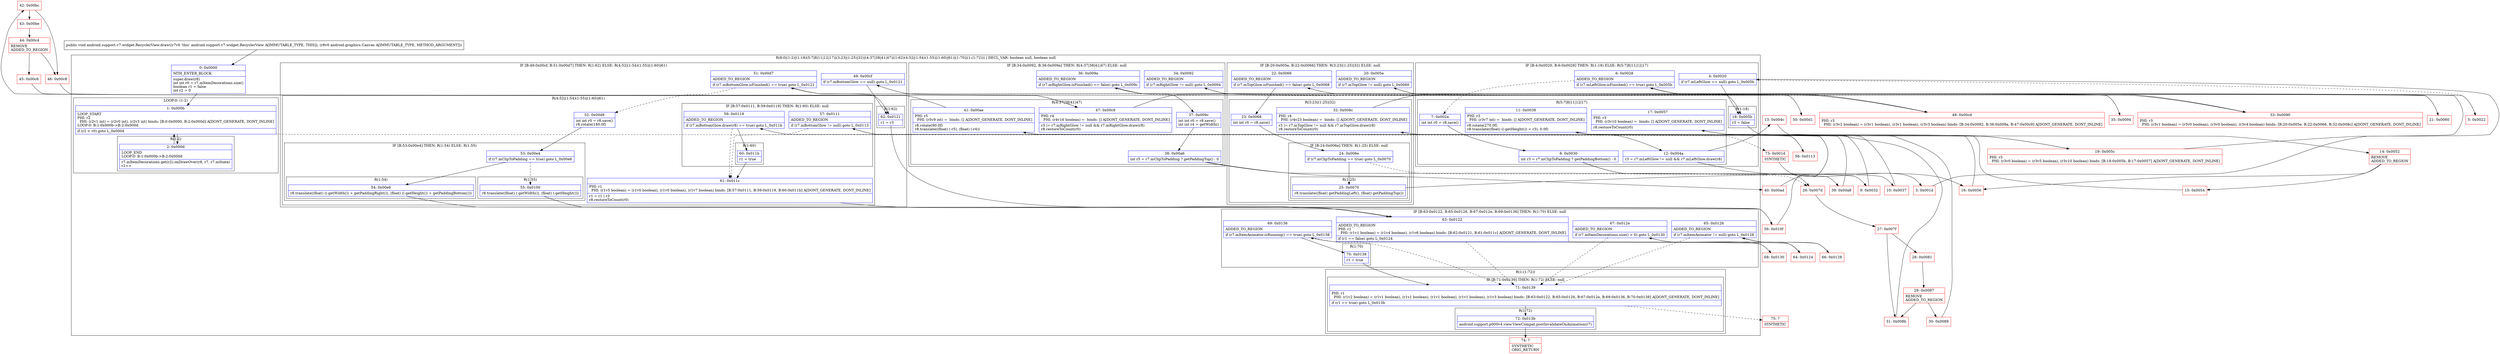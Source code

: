 digraph "CFG forandroid.support.v7.widget.RecyclerView.draw(Landroid\/graphics\/Canvas;)V" {
subgraph cluster_Region_1801613024 {
label = "R(8:0|(1:2)|(1:18)(5:7|8|11|12|17)|(3:23|(1:25)|32)|(4:37|38|41|47)|(1:62)(4:52|(1:54)(1:55)|(1:60)|61)|(1:70)|(1:(1:72))) | DECL_VAR: boolean null, boolean null\l";
node [shape=record,color=blue];
Node_0 [shape=record,label="{0\:\ 0x0000|MTH_ENTER_BLOCK\l|super.draw(r8)\lint int r0 = r7.mItemDecorations.size()\lboolean r1 = false\lint r2 = 0\l}"];
subgraph cluster_LoopRegion_257769774 {
label = "LOOP:0: (1:2)";
node [shape=record,color=blue];
Node_1 [shape=record,label="{1\:\ 0x000b|LOOP_START\lPHI: r2 \l  PHI: (r2v1 int) = (r2v0 int), (r2v3 int) binds: [B:0:0x0000, B:2:0x000d] A[DONT_GENERATE, DONT_INLINE]\lLOOP:0: B:1:0x000b\-\>B:2:0x000d\l|if (r2 \< r0) goto L_0x000d\l}"];
subgraph cluster_Region_31393388 {
label = "R(1:2)";
node [shape=record,color=blue];
Node_2 [shape=record,label="{2\:\ 0x000d|LOOP_END\lLOOP:0: B:1:0x000b\-\>B:2:0x000d\l|r7.mItemDecorations.get(r2).onDrawOver(r8, r7, r7.mState)\lr2++\l}"];
}
}
subgraph cluster_IfRegion_1671154246 {
label = "IF [B:4:0x0020, B:6:0x0028] THEN: R(1:18) ELSE: R(5:7|8|11|12|17)";
node [shape=record,color=blue];
Node_4 [shape=record,label="{4\:\ 0x0020|if (r7.mLeftGlow == null) goto L_0x005b\l}"];
Node_6 [shape=record,label="{6\:\ 0x0028|ADDED_TO_REGION\l|if (r7.mLeftGlow.isFinished() == true) goto L_0x005b\l}"];
subgraph cluster_Region_143590001 {
label = "R(1:18)";
node [shape=record,color=blue];
Node_18 [shape=record,label="{18\:\ 0x005b|r3 = false\l}"];
}
subgraph cluster_Region_1897568618 {
label = "R(5:7|8|11|12|17)";
node [shape=record,color=blue];
Node_7 [shape=record,label="{7\:\ 0x002a|int int r0 = r8.save()\l}"];
Node_8 [shape=record,label="{8\:\ 0x0030|int r3 = r7.mClipToPadding ? getPaddingBottom() : 0\l}"];
Node_11 [shape=record,label="{11\:\ 0x0038|PHI: r3 \l  PHI: (r3v7 int) =  binds: [] A[DONT_GENERATE, DONT_INLINE]\l|r8.rotate(270.0f)\lr8.translate((float) ((\-getHeight()) + r3), 0.0f)\l}"];
Node_12 [shape=record,label="{12\:\ 0x004a|r3 = r7.mLeftGlow != null && r7.mLeftGlow.draw(r8)\l}"];
Node_17 [shape=record,label="{17\:\ 0x0057|PHI: r3 \l  PHI: (r3v10 boolean) =  binds: [] A[DONT_GENERATE, DONT_INLINE]\l|r8.restoreToCount(r0)\l}"];
}
}
subgraph cluster_IfRegion_664158062 {
label = "IF [B:20:0x005e, B:22:0x0066] THEN: R(3:23|(1:25)|32) ELSE: null";
node [shape=record,color=blue];
Node_20 [shape=record,label="{20\:\ 0x005e|ADDED_TO_REGION\l|if (r7.mTopGlow != null) goto L_0x0060\l}"];
Node_22 [shape=record,label="{22\:\ 0x0066|ADDED_TO_REGION\l|if (r7.mTopGlow.isFinished() == false) goto L_0x0068\l}"];
subgraph cluster_Region_1648457775 {
label = "R(3:23|(1:25)|32)";
node [shape=record,color=blue];
Node_23 [shape=record,label="{23\:\ 0x0068|int int r0 = r8.save()\l}"];
subgraph cluster_IfRegion_1498834499 {
label = "IF [B:24:0x006e] THEN: R(1:25) ELSE: null";
node [shape=record,color=blue];
Node_24 [shape=record,label="{24\:\ 0x006e|if (r7.mClipToPadding == true) goto L_0x0070\l}"];
subgraph cluster_Region_915323797 {
label = "R(1:25)";
node [shape=record,color=blue];
Node_25 [shape=record,label="{25\:\ 0x0070|r8.translate((float) getPaddingLeft(), (float) getPaddingTop())\l}"];
}
}
Node_32 [shape=record,label="{32\:\ 0x008c|PHI: r4 \l  PHI: (r4v23 boolean) =  binds: [] A[DONT_GENERATE, DONT_INLINE]\l|r3 \|= r7.mTopGlow != null && r7.mTopGlow.draw(r8)\lr8.restoreToCount(r0)\l}"];
}
}
subgraph cluster_IfRegion_200974072 {
label = "IF [B:34:0x0092, B:36:0x009a] THEN: R(4:37|38|41|47) ELSE: null";
node [shape=record,color=blue];
Node_34 [shape=record,label="{34\:\ 0x0092|ADDED_TO_REGION\l|if (r7.mRightGlow != null) goto L_0x0094\l}"];
Node_36 [shape=record,label="{36\:\ 0x009a|ADDED_TO_REGION\l|if (r7.mRightGlow.isFinished() == false) goto L_0x009c\l}"];
subgraph cluster_Region_1693348680 {
label = "R(4:37|38|41|47)";
node [shape=record,color=blue];
Node_37 [shape=record,label="{37\:\ 0x009c|int int r0 = r8.save()\lint int r4 = getWidth()\l}"];
Node_38 [shape=record,label="{38\:\ 0x00a6|int r5 = r7.mClipToPadding ? getPaddingTop() : 0\l}"];
Node_41 [shape=record,label="{41\:\ 0x00ae|PHI: r5 \l  PHI: (r5v9 int) =  binds: [] A[DONT_GENERATE, DONT_INLINE]\l|r8.rotate(90.0f)\lr8.translate((float) (\-r5), (float) (\-r4))\l}"];
Node_47 [shape=record,label="{47\:\ 0x00c9|PHI: r4 \l  PHI: (r4v16 boolean) =  binds: [] A[DONT_GENERATE, DONT_INLINE]\l|r3 \|= r7.mRightGlow != null && r7.mRightGlow.draw(r8)\lr8.restoreToCount(r0)\l}"];
}
}
subgraph cluster_IfRegion_486653350 {
label = "IF [B:49:0x00cf, B:51:0x00d7] THEN: R(1:62) ELSE: R(4:52|(1:54)(1:55)|(1:60)|61)";
node [shape=record,color=blue];
Node_49 [shape=record,label="{49\:\ 0x00cf|if (r7.mBottomGlow == null) goto L_0x0121\l}"];
Node_51 [shape=record,label="{51\:\ 0x00d7|ADDED_TO_REGION\l|if (r7.mBottomGlow.isFinished() == true) goto L_0x0121\l}"];
subgraph cluster_Region_261115074 {
label = "R(1:62)";
node [shape=record,color=blue];
Node_62 [shape=record,label="{62\:\ 0x0121|r1 = r3\l}"];
}
subgraph cluster_Region_2041733844 {
label = "R(4:52|(1:54)(1:55)|(1:60)|61)";
node [shape=record,color=blue];
Node_52 [shape=record,label="{52\:\ 0x00d9|int int r0 = r8.save()\lr8.rotate(180.0f)\l}"];
subgraph cluster_IfRegion_2005906491 {
label = "IF [B:53:0x00e4] THEN: R(1:54) ELSE: R(1:55)";
node [shape=record,color=blue];
Node_53 [shape=record,label="{53\:\ 0x00e4|if (r7.mClipToPadding == true) goto L_0x00e6\l}"];
subgraph cluster_Region_874445644 {
label = "R(1:54)";
node [shape=record,color=blue];
Node_54 [shape=record,label="{54\:\ 0x00e6|r8.translate((float) ((\-getWidth()) + getPaddingRight()), (float) ((\-getHeight()) + getPaddingBottom()))\l}"];
}
subgraph cluster_Region_1808580201 {
label = "R(1:55)";
node [shape=record,color=blue];
Node_55 [shape=record,label="{55\:\ 0x0100|r8.translate((float) (\-getWidth()), (float) (\-getHeight()))\l}"];
}
}
subgraph cluster_IfRegion_2075185723 {
label = "IF [B:57:0x0111, B:59:0x0119] THEN: R(1:60) ELSE: null";
node [shape=record,color=blue];
Node_57 [shape=record,label="{57\:\ 0x0111|ADDED_TO_REGION\l|if (r7.mBottomGlow != null) goto L_0x0113\l}"];
Node_59 [shape=record,label="{59\:\ 0x0119|ADDED_TO_REGION\l|if (r7.mBottomGlow.draw(r8) == true) goto L_0x011b\l}"];
subgraph cluster_Region_1515953732 {
label = "R(1:60)";
node [shape=record,color=blue];
Node_60 [shape=record,label="{60\:\ 0x011b|r1 = true\l}"];
}
}
Node_61 [shape=record,label="{61\:\ 0x011c|PHI: r1 \l  PHI: (r1v5 boolean) = (r1v0 boolean), (r1v0 boolean), (r1v7 boolean) binds: [B:57:0x0111, B:59:0x0119, B:60:0x011b] A[DONT_GENERATE, DONT_INLINE]\l|r1 = r1 \| r3\lr8.restoreToCount(r0)\l}"];
}
}
subgraph cluster_IfRegion_1905561370 {
label = "IF [B:63:0x0122, B:65:0x0126, B:67:0x012e, B:69:0x0136] THEN: R(1:70) ELSE: null";
node [shape=record,color=blue];
Node_63 [shape=record,label="{63\:\ 0x0122|ADDED_TO_REGION\lPHI: r1 \l  PHI: (r1v1 boolean) = (r1v4 boolean), (r1v6 boolean) binds: [B:62:0x0121, B:61:0x011c] A[DONT_GENERATE, DONT_INLINE]\l|if (r1 == false) goto L_0x0124\l}"];
Node_65 [shape=record,label="{65\:\ 0x0126|ADDED_TO_REGION\l|if (r7.mItemAnimator != null) goto L_0x0128\l}"];
Node_67 [shape=record,label="{67\:\ 0x012e|ADDED_TO_REGION\l|if (r7.mItemDecorations.size() \> 0) goto L_0x0130\l}"];
Node_69 [shape=record,label="{69\:\ 0x0136|ADDED_TO_REGION\l|if (r7.mItemAnimator.isRunning() == true) goto L_0x0138\l}"];
subgraph cluster_Region_1727643698 {
label = "R(1:70)";
node [shape=record,color=blue];
Node_70 [shape=record,label="{70\:\ 0x0138|r1 = true\l}"];
}
}
subgraph cluster_Region_840158975 {
label = "R(1:(1:72))";
node [shape=record,color=blue];
subgraph cluster_IfRegion_1008865570 {
label = "IF [B:71:0x0139] THEN: R(1:72) ELSE: null";
node [shape=record,color=blue];
Node_71 [shape=record,label="{71\:\ 0x0139|PHI: r1 \l  PHI: (r1v2 boolean) = (r1v1 boolean), (r1v1 boolean), (r1v1 boolean), (r1v1 boolean), (r1v3 boolean) binds: [B:63:0x0122, B:65:0x0126, B:67:0x012e, B:69:0x0136, B:70:0x0138] A[DONT_GENERATE, DONT_INLINE]\l|if (r1 == true) goto L_0x013b\l}"];
subgraph cluster_Region_1098788247 {
label = "R(1:72)";
node [shape=record,color=blue];
Node_72 [shape=record,label="{72\:\ 0x013b|android.support.p000v4.view.ViewCompat.postInvalidateOnAnimation(r7)\l}"];
}
}
}
}
Node_3 [shape=record,color=red,label="{3\:\ 0x001d}"];
Node_5 [shape=record,color=red,label="{5\:\ 0x0022}"];
Node_9 [shape=record,color=red,label="{9\:\ 0x0032}"];
Node_10 [shape=record,color=red,label="{10\:\ 0x0037}"];
Node_13 [shape=record,color=red,label="{13\:\ 0x004c}"];
Node_14 [shape=record,color=red,label="{14\:\ 0x0052|REMOVE\lADDED_TO_REGION\l}"];
Node_15 [shape=record,color=red,label="{15\:\ 0x0054}"];
Node_16 [shape=record,color=red,label="{16\:\ 0x0056}"];
Node_19 [shape=record,color=red,label="{19\:\ 0x005c|PHI: r3 \l  PHI: (r3v0 boolean) = (r3v5 boolean), (r3v10 boolean) binds: [B:18:0x005b, B:17:0x0057] A[DONT_GENERATE, DONT_INLINE]\l}"];
Node_21 [shape=record,color=red,label="{21\:\ 0x0060}"];
Node_26 [shape=record,color=red,label="{26\:\ 0x007d}"];
Node_27 [shape=record,color=red,label="{27\:\ 0x007f}"];
Node_28 [shape=record,color=red,label="{28\:\ 0x0081}"];
Node_29 [shape=record,color=red,label="{29\:\ 0x0087|REMOVE\lADDED_TO_REGION\l}"];
Node_30 [shape=record,color=red,label="{30\:\ 0x0089}"];
Node_31 [shape=record,color=red,label="{31\:\ 0x008b}"];
Node_33 [shape=record,color=red,label="{33\:\ 0x0090|PHI: r3 \l  PHI: (r3v1 boolean) = (r3v0 boolean), (r3v0 boolean), (r3v4 boolean) binds: [B:20:0x005e, B:22:0x0066, B:32:0x008c] A[DONT_GENERATE, DONT_INLINE]\l}"];
Node_35 [shape=record,color=red,label="{35\:\ 0x0094}"];
Node_39 [shape=record,color=red,label="{39\:\ 0x00a8}"];
Node_40 [shape=record,color=red,label="{40\:\ 0x00ad}"];
Node_42 [shape=record,color=red,label="{42\:\ 0x00bc}"];
Node_43 [shape=record,color=red,label="{43\:\ 0x00be}"];
Node_44 [shape=record,color=red,label="{44\:\ 0x00c4|REMOVE\lADDED_TO_REGION\l}"];
Node_45 [shape=record,color=red,label="{45\:\ 0x00c6}"];
Node_46 [shape=record,color=red,label="{46\:\ 0x00c8}"];
Node_48 [shape=record,color=red,label="{48\:\ 0x00cd|PHI: r3 \l  PHI: (r3v2 boolean) = (r3v1 boolean), (r3v1 boolean), (r3v3 boolean) binds: [B:34:0x0092, B:36:0x009a, B:47:0x00c9] A[DONT_GENERATE, DONT_INLINE]\l}"];
Node_50 [shape=record,color=red,label="{50\:\ 0x00d1}"];
Node_56 [shape=record,color=red,label="{56\:\ 0x010f}"];
Node_58 [shape=record,color=red,label="{58\:\ 0x0113}"];
Node_64 [shape=record,color=red,label="{64\:\ 0x0124}"];
Node_66 [shape=record,color=red,label="{66\:\ 0x0128}"];
Node_68 [shape=record,color=red,label="{68\:\ 0x0130}"];
Node_73 [shape=record,color=red,label="{73\:\ 0x001d|SYNTHETIC\l}"];
Node_74 [shape=record,color=red,label="{74\:\ ?|SYNTHETIC\lORIG_RETURN\l}"];
Node_75 [shape=record,color=red,label="{75\:\ ?|SYNTHETIC\l}"];
MethodNode[shape=record,label="{public void android.support.v7.widget.RecyclerView.draw((r7v0 'this' android.support.v7.widget.RecyclerView A[IMMUTABLE_TYPE, THIS]), (r8v0 android.graphics.Canvas A[IMMUTABLE_TYPE, METHOD_ARGUMENT])) }"];
MethodNode -> Node_0;
Node_0 -> Node_1;
Node_1 -> Node_2;
Node_1 -> Node_73[style=dashed];
Node_2 -> Node_1;
Node_4 -> Node_5[style=dashed];
Node_4 -> Node_18;
Node_6 -> Node_7[style=dashed];
Node_6 -> Node_18;
Node_18 -> Node_19;
Node_7 -> Node_8;
Node_8 -> Node_9;
Node_8 -> Node_10;
Node_11 -> Node_12;
Node_12 -> Node_13;
Node_12 -> Node_16;
Node_17 -> Node_19;
Node_20 -> Node_21;
Node_20 -> Node_33[style=dashed];
Node_22 -> Node_23;
Node_22 -> Node_33[style=dashed];
Node_23 -> Node_24;
Node_24 -> Node_25;
Node_24 -> Node_26[style=dashed];
Node_25 -> Node_26;
Node_32 -> Node_33;
Node_34 -> Node_35;
Node_34 -> Node_48[style=dashed];
Node_36 -> Node_37;
Node_36 -> Node_48[style=dashed];
Node_37 -> Node_38;
Node_38 -> Node_39;
Node_38 -> Node_40;
Node_41 -> Node_42;
Node_47 -> Node_48;
Node_49 -> Node_50[style=dashed];
Node_49 -> Node_62;
Node_51 -> Node_52[style=dashed];
Node_51 -> Node_62;
Node_62 -> Node_63;
Node_52 -> Node_53;
Node_53 -> Node_54;
Node_53 -> Node_55[style=dashed];
Node_54 -> Node_56;
Node_55 -> Node_56;
Node_57 -> Node_58;
Node_57 -> Node_61[style=dashed];
Node_59 -> Node_60;
Node_59 -> Node_61[style=dashed];
Node_60 -> Node_61;
Node_61 -> Node_63;
Node_63 -> Node_64;
Node_63 -> Node_71[style=dashed];
Node_65 -> Node_66;
Node_65 -> Node_71[style=dashed];
Node_67 -> Node_68;
Node_67 -> Node_71[style=dashed];
Node_69 -> Node_70;
Node_69 -> Node_71[style=dashed];
Node_70 -> Node_71;
Node_71 -> Node_72;
Node_71 -> Node_75[style=dashed];
Node_72 -> Node_74;
Node_3 -> Node_4;
Node_5 -> Node_6;
Node_9 -> Node_11;
Node_10 -> Node_11;
Node_13 -> Node_14;
Node_14 -> Node_15;
Node_14 -> Node_16;
Node_15 -> Node_17;
Node_16 -> Node_17;
Node_19 -> Node_20;
Node_21 -> Node_22;
Node_26 -> Node_27;
Node_27 -> Node_28;
Node_27 -> Node_31;
Node_28 -> Node_29;
Node_29 -> Node_30;
Node_29 -> Node_31;
Node_30 -> Node_32;
Node_31 -> Node_32;
Node_33 -> Node_34;
Node_35 -> Node_36;
Node_39 -> Node_41;
Node_40 -> Node_41;
Node_42 -> Node_43;
Node_42 -> Node_46;
Node_43 -> Node_44;
Node_44 -> Node_45;
Node_44 -> Node_46;
Node_45 -> Node_47;
Node_46 -> Node_47;
Node_48 -> Node_49;
Node_50 -> Node_51;
Node_56 -> Node_57;
Node_58 -> Node_59;
Node_64 -> Node_65;
Node_66 -> Node_67;
Node_68 -> Node_69;
Node_73 -> Node_3;
}

